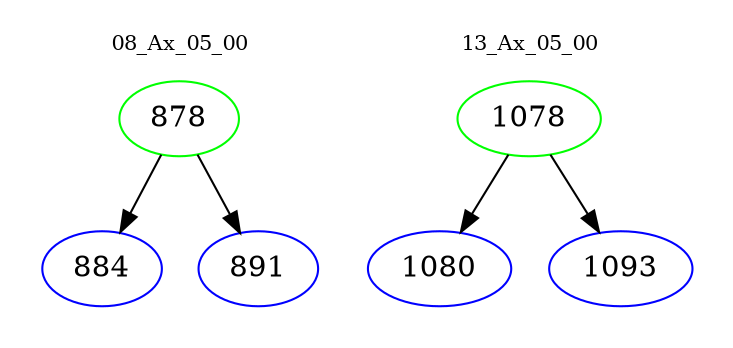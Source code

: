 digraph{
subgraph cluster_0 {
color = white
label = "08_Ax_05_00";
fontsize=10;
T0_878 [label="878", color="green"]
T0_878 -> T0_884 [color="black"]
T0_884 [label="884", color="blue"]
T0_878 -> T0_891 [color="black"]
T0_891 [label="891", color="blue"]
}
subgraph cluster_1 {
color = white
label = "13_Ax_05_00";
fontsize=10;
T1_1078 [label="1078", color="green"]
T1_1078 -> T1_1080 [color="black"]
T1_1080 [label="1080", color="blue"]
T1_1078 -> T1_1093 [color="black"]
T1_1093 [label="1093", color="blue"]
}
}
